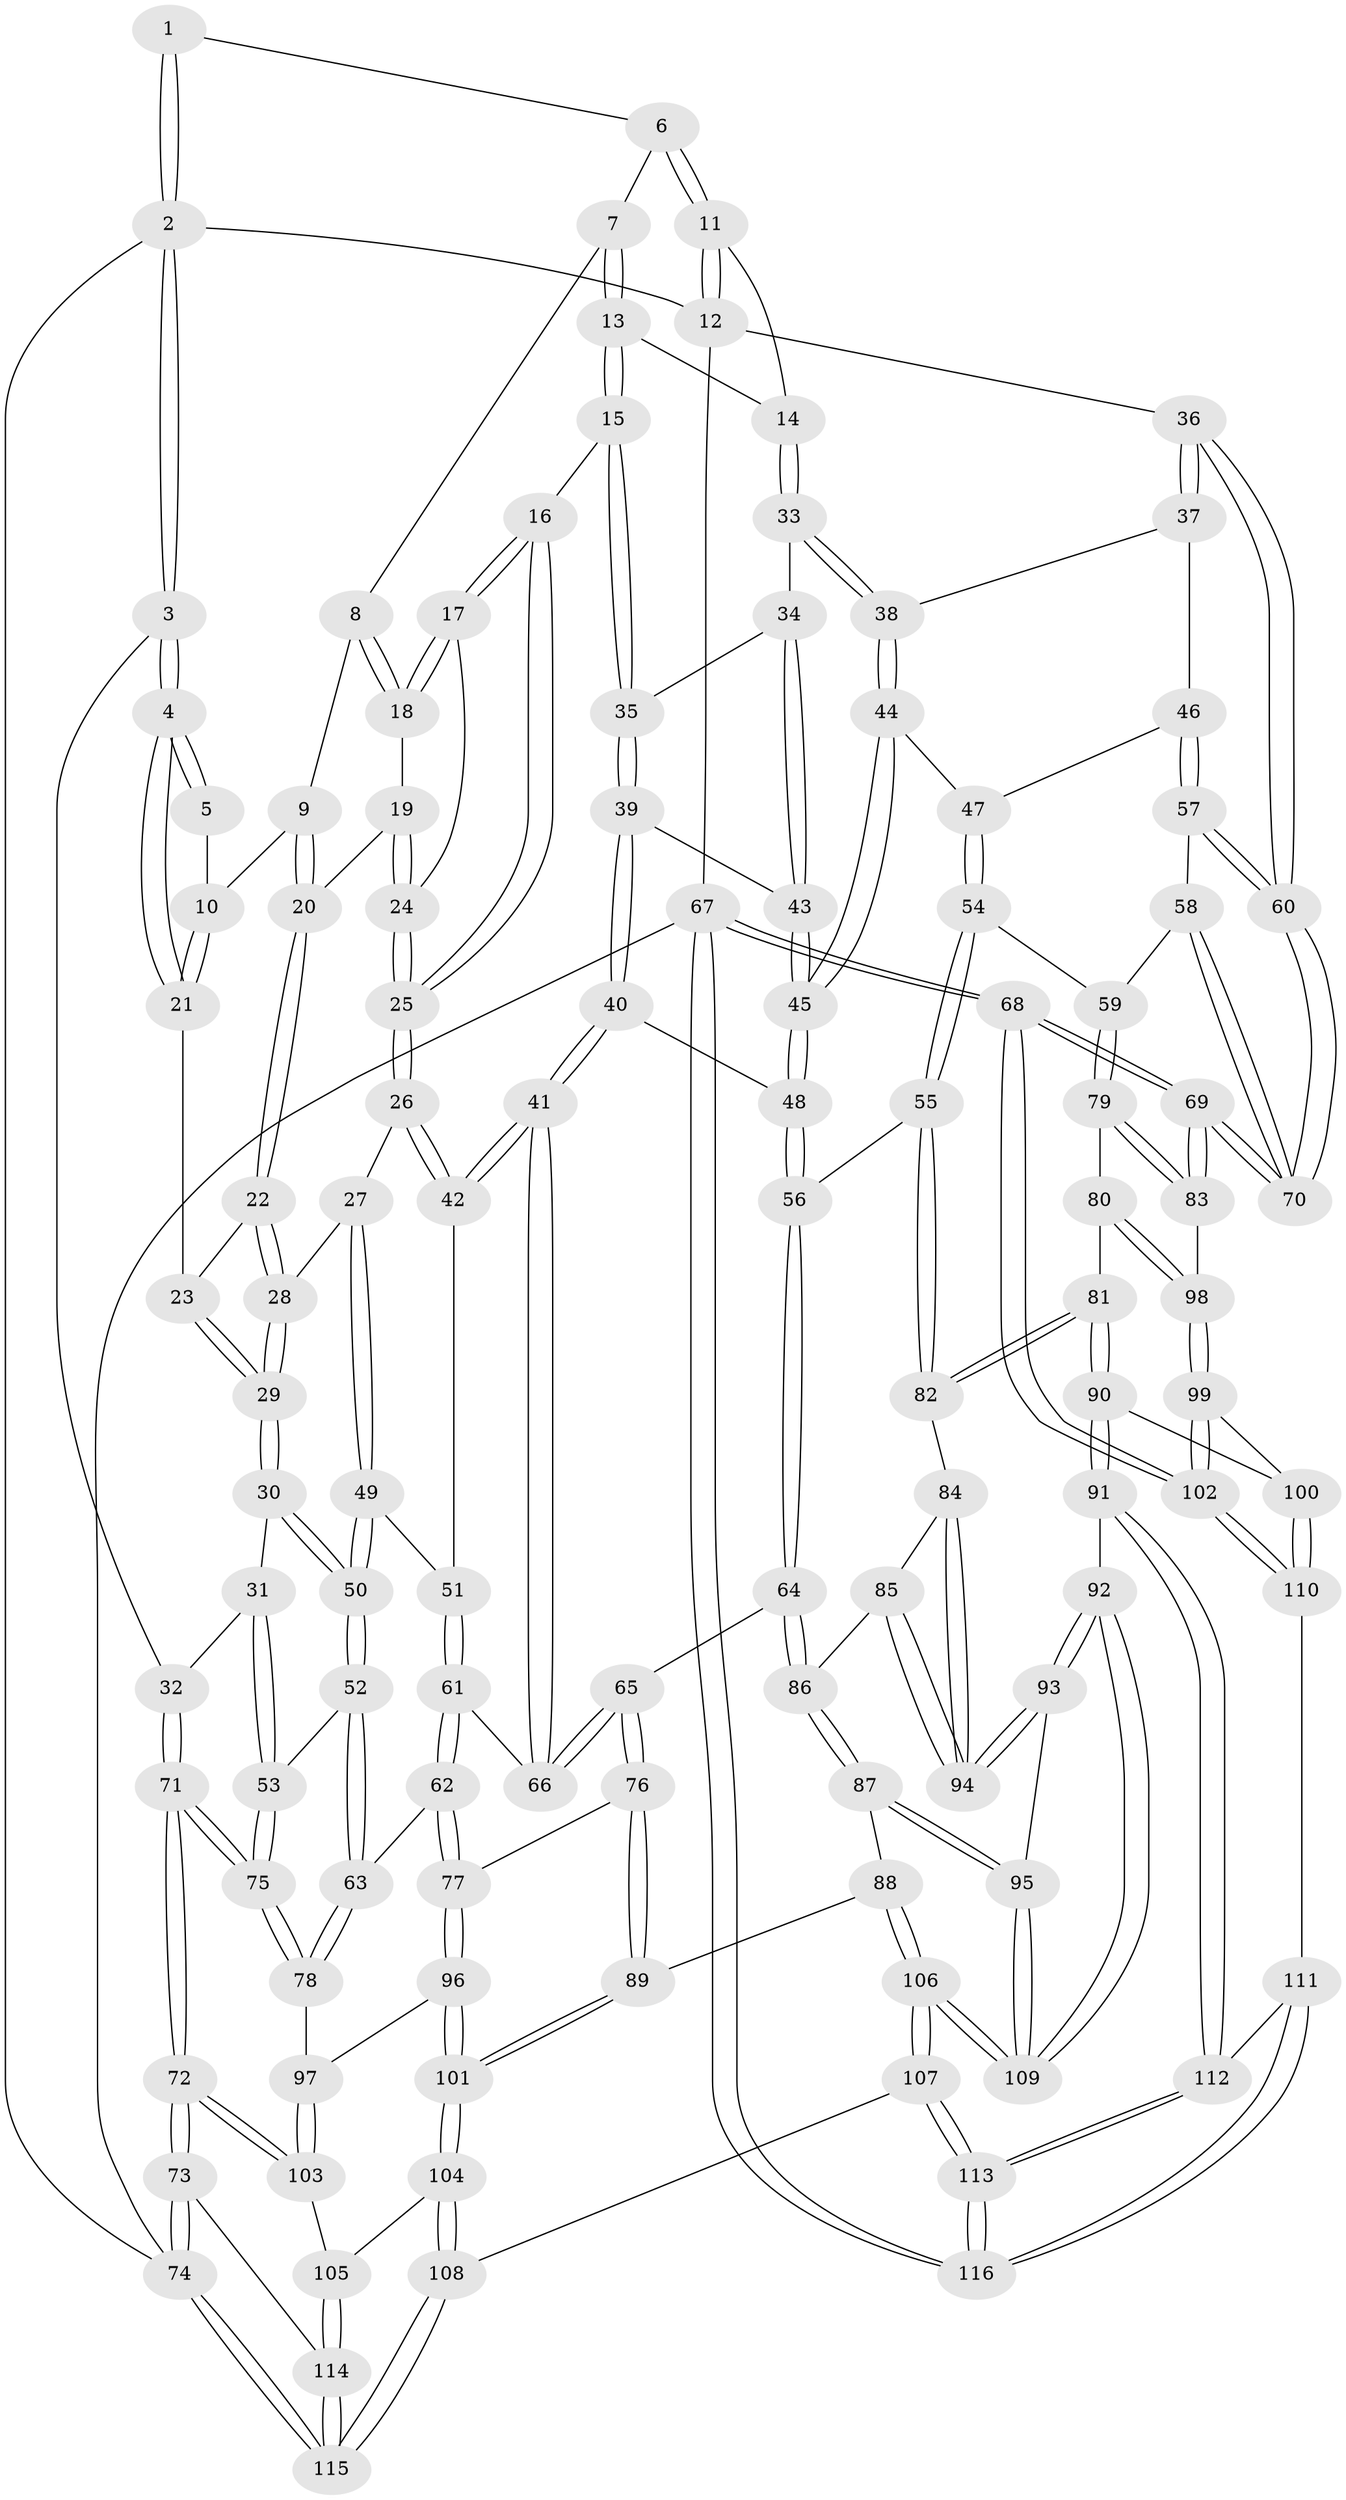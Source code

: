 // Generated by graph-tools (version 1.1) at 2025/27/03/09/25 03:27:06]
// undirected, 116 vertices, 287 edges
graph export_dot {
graph [start="1"]
  node [color=gray90,style=filled];
  1 [pos="+0.23462772211782013+0"];
  2 [pos="+0+0"];
  3 [pos="+0+0.13669187478271935"];
  4 [pos="+0.011868113000389981+0.09053242853122319"];
  5 [pos="+0.17835348776948198+0"];
  6 [pos="+0.37775892664403493+0"];
  7 [pos="+0.3780261500357126+0"];
  8 [pos="+0.36539063968630503+0"];
  9 [pos="+0.2401223511254863+0.0709769151404027"];
  10 [pos="+0.1541150707893683+0.06632197156287005"];
  11 [pos="+0.8022523848653258+0"];
  12 [pos="+1+0"];
  13 [pos="+0.4838915911324792+0.10417987812909726"];
  14 [pos="+0.7118834272746175+0.06881523023986524"];
  15 [pos="+0.4565910530588343+0.17848398072211213"];
  16 [pos="+0.40328662243078667+0.18974627870768068"];
  17 [pos="+0.36139846799899045+0.12872362839901696"];
  18 [pos="+0.3426270264693422+0.05330932583187467"];
  19 [pos="+0.26294470098197076+0.12171292302049408"];
  20 [pos="+0.2600787333308307+0.12174428598721303"];
  21 [pos="+0.14366617543048169+0.0824793036846064"];
  22 [pos="+0.21412695517621372+0.15913174094106286"];
  23 [pos="+0.16147451611527594+0.12128562017496647"];
  24 [pos="+0.28866171869875673+0.1397659719262973"];
  25 [pos="+0.3264323515175752+0.2691531132542179"];
  26 [pos="+0.32463671237505076+0.2718475613781015"];
  27 [pos="+0.2776938410607901+0.27350797656929465"];
  28 [pos="+0.2258315160262288+0.238963940096756"];
  29 [pos="+0.07031245150201423+0.2627844007477376"];
  30 [pos="+0.04777390599770032+0.2727337988064996"];
  31 [pos="+0+0.2498891917922076"];
  32 [pos="+0+0.16935539831656268"];
  33 [pos="+0.7143478159713903+0.12666203182623254"];
  34 [pos="+0.6776367687491586+0.1506382214148663"];
  35 [pos="+0.4851683700398249+0.20332831627673517"];
  36 [pos="+1+0"];
  37 [pos="+0.9276848424280071+0.21028915444685992"];
  38 [pos="+0.7408976191109822+0.17747030886249676"];
  39 [pos="+0.5219497805364394+0.2803821714803773"];
  40 [pos="+0.4912465649447018+0.3778369170993701"];
  41 [pos="+0.42371213585736156+0.41849062237586904"];
  42 [pos="+0.41608241921082983+0.41228272483677325"];
  43 [pos="+0.572895199678036+0.2711440688108446"];
  44 [pos="+0.7423640157933533+0.31460108022070293"];
  45 [pos="+0.7016991469425415+0.35603118699342867"];
  46 [pos="+0.9229140840836009+0.3555998842418547"];
  47 [pos="+0.87218907852499+0.3638111246149929"];
  48 [pos="+0.6697012644947029+0.4187546767002449"];
  49 [pos="+0.19159507711292992+0.40525885142605905"];
  50 [pos="+0.145423648363834+0.4085667743655958"];
  51 [pos="+0.22053093274340602+0.4274809087744949"];
  52 [pos="+0.11303801844282868+0.4611026607976421"];
  53 [pos="+0.06249264926231949+0.49400033066349475"];
  54 [pos="+0.8138828373776651+0.5149595347881095"];
  55 [pos="+0.7255247868601895+0.5420295114633192"];
  56 [pos="+0.6833080457060325+0.49628716635109327"];
  57 [pos="+0.9569510864422881+0.37443453217820294"];
  58 [pos="+0.9044637574530326+0.5381359776978093"];
  59 [pos="+0.900049158997305+0.5420478551243992"];
  60 [pos="+1+0.4163298465360386"];
  61 [pos="+0.24682292522037425+0.5007019346018046"];
  62 [pos="+0.25002189560435045+0.6035704807145766"];
  63 [pos="+0.23055336053814177+0.608271961814467"];
  64 [pos="+0.5005505615302762+0.5652771681041071"];
  65 [pos="+0.4335571677217333+0.5211898817879794"];
  66 [pos="+0.42357233628908536+0.42606755601710694"];
  67 [pos="+1+1"];
  68 [pos="+1+0.8594478020446077"];
  69 [pos="+1+0.6439024023740872"];
  70 [pos="+1+0.47692038200661463"];
  71 [pos="+0+0.6900292046683479"];
  72 [pos="+0+0.7574237439816297"];
  73 [pos="+0+0.8926583165159079"];
  74 [pos="+0+1"];
  75 [pos="+0+0.6557839738981446"];
  76 [pos="+0.31551423491307695+0.6194183827214496"];
  77 [pos="+0.3028865335478303+0.6168531577723294"];
  78 [pos="+0.1370271427571264+0.6673929785452946"];
  79 [pos="+0.9049542893961883+0.5601290088014078"];
  80 [pos="+0.8966348959235685+0.6531813738033572"];
  81 [pos="+0.8059989851962428+0.6433549872439235"];
  82 [pos="+0.725719277870718+0.5751240313686179"];
  83 [pos="+1+0.6437775737397416"];
  84 [pos="+0.7187813244814834+0.5877312558933816"];
  85 [pos="+0.5337930193577034+0.6328434697478076"];
  86 [pos="+0.5204990726105968+0.6279790754189071"];
  87 [pos="+0.4880545528251295+0.7153222050644585"];
  88 [pos="+0.40029954717379396+0.7588562588158632"];
  89 [pos="+0.36516131440130356+0.741256841068628"];
  90 [pos="+0.7931362950023515+0.7925495188788234"];
  91 [pos="+0.7816448797768014+0.7982448065569724"];
  92 [pos="+0.764090551018728+0.7927542398636557"];
  93 [pos="+0.6697129498618534+0.7166350366002057"];
  94 [pos="+0.6694548017243032+0.7131631547273986"];
  95 [pos="+0.5871324305605162+0.7859972935731754"];
  96 [pos="+0.22856534951658883+0.7701178500643668"];
  97 [pos="+0.17592222414769065+0.7416628036712958"];
  98 [pos="+0.9123330123338599+0.6752194826593311"];
  99 [pos="+0.8990148423289754+0.7408686430614356"];
  100 [pos="+0.8354425847058251+0.7866355799063501"];
  101 [pos="+0.27535913149898567+0.802595727826644"];
  102 [pos="+1+0.8541630587245106"];
  103 [pos="+0.1553646839580686+0.8146879379305093"];
  104 [pos="+0.26338788562220466+0.8455379784918304"];
  105 [pos="+0.16744145557627924+0.8626004879705446"];
  106 [pos="+0.5048705166560052+1"];
  107 [pos="+0.4998605081574651+1"];
  108 [pos="+0.40047934229048116+1"];
  109 [pos="+0.5638669087875086+0.939099554708312"];
  110 [pos="+0.9419643536052713+0.8989462114388976"];
  111 [pos="+0.9038128209888228+0.9390070880816768"];
  112 [pos="+0.7862981503506677+0.926753820366515"];
  113 [pos="+0.5867494148621374+1"];
  114 [pos="+0.13233924222006482+0.9119574461117483"];
  115 [pos="+0.36097691141521254+1"];
  116 [pos="+0.9607554398094925+1"];
  1 -- 2;
  1 -- 2;
  1 -- 6;
  2 -- 3;
  2 -- 3;
  2 -- 12;
  2 -- 74;
  3 -- 4;
  3 -- 4;
  3 -- 32;
  4 -- 5;
  4 -- 5;
  4 -- 21;
  4 -- 21;
  5 -- 10;
  6 -- 7;
  6 -- 11;
  6 -- 11;
  7 -- 8;
  7 -- 13;
  7 -- 13;
  8 -- 9;
  8 -- 18;
  8 -- 18;
  9 -- 10;
  9 -- 20;
  9 -- 20;
  10 -- 21;
  10 -- 21;
  11 -- 12;
  11 -- 12;
  11 -- 14;
  12 -- 36;
  12 -- 67;
  13 -- 14;
  13 -- 15;
  13 -- 15;
  14 -- 33;
  14 -- 33;
  15 -- 16;
  15 -- 35;
  15 -- 35;
  16 -- 17;
  16 -- 17;
  16 -- 25;
  16 -- 25;
  17 -- 18;
  17 -- 18;
  17 -- 24;
  18 -- 19;
  19 -- 20;
  19 -- 24;
  19 -- 24;
  20 -- 22;
  20 -- 22;
  21 -- 23;
  22 -- 23;
  22 -- 28;
  22 -- 28;
  23 -- 29;
  23 -- 29;
  24 -- 25;
  24 -- 25;
  25 -- 26;
  25 -- 26;
  26 -- 27;
  26 -- 42;
  26 -- 42;
  27 -- 28;
  27 -- 49;
  27 -- 49;
  28 -- 29;
  28 -- 29;
  29 -- 30;
  29 -- 30;
  30 -- 31;
  30 -- 50;
  30 -- 50;
  31 -- 32;
  31 -- 53;
  31 -- 53;
  32 -- 71;
  32 -- 71;
  33 -- 34;
  33 -- 38;
  33 -- 38;
  34 -- 35;
  34 -- 43;
  34 -- 43;
  35 -- 39;
  35 -- 39;
  36 -- 37;
  36 -- 37;
  36 -- 60;
  36 -- 60;
  37 -- 38;
  37 -- 46;
  38 -- 44;
  38 -- 44;
  39 -- 40;
  39 -- 40;
  39 -- 43;
  40 -- 41;
  40 -- 41;
  40 -- 48;
  41 -- 42;
  41 -- 42;
  41 -- 66;
  41 -- 66;
  42 -- 51;
  43 -- 45;
  43 -- 45;
  44 -- 45;
  44 -- 45;
  44 -- 47;
  45 -- 48;
  45 -- 48;
  46 -- 47;
  46 -- 57;
  46 -- 57;
  47 -- 54;
  47 -- 54;
  48 -- 56;
  48 -- 56;
  49 -- 50;
  49 -- 50;
  49 -- 51;
  50 -- 52;
  50 -- 52;
  51 -- 61;
  51 -- 61;
  52 -- 53;
  52 -- 63;
  52 -- 63;
  53 -- 75;
  53 -- 75;
  54 -- 55;
  54 -- 55;
  54 -- 59;
  55 -- 56;
  55 -- 82;
  55 -- 82;
  56 -- 64;
  56 -- 64;
  57 -- 58;
  57 -- 60;
  57 -- 60;
  58 -- 59;
  58 -- 70;
  58 -- 70;
  59 -- 79;
  59 -- 79;
  60 -- 70;
  60 -- 70;
  61 -- 62;
  61 -- 62;
  61 -- 66;
  62 -- 63;
  62 -- 77;
  62 -- 77;
  63 -- 78;
  63 -- 78;
  64 -- 65;
  64 -- 86;
  64 -- 86;
  65 -- 66;
  65 -- 66;
  65 -- 76;
  65 -- 76;
  67 -- 68;
  67 -- 68;
  67 -- 116;
  67 -- 116;
  67 -- 74;
  68 -- 69;
  68 -- 69;
  68 -- 102;
  68 -- 102;
  69 -- 70;
  69 -- 70;
  69 -- 83;
  69 -- 83;
  71 -- 72;
  71 -- 72;
  71 -- 75;
  71 -- 75;
  72 -- 73;
  72 -- 73;
  72 -- 103;
  72 -- 103;
  73 -- 74;
  73 -- 74;
  73 -- 114;
  74 -- 115;
  74 -- 115;
  75 -- 78;
  75 -- 78;
  76 -- 77;
  76 -- 89;
  76 -- 89;
  77 -- 96;
  77 -- 96;
  78 -- 97;
  79 -- 80;
  79 -- 83;
  79 -- 83;
  80 -- 81;
  80 -- 98;
  80 -- 98;
  81 -- 82;
  81 -- 82;
  81 -- 90;
  81 -- 90;
  82 -- 84;
  83 -- 98;
  84 -- 85;
  84 -- 94;
  84 -- 94;
  85 -- 86;
  85 -- 94;
  85 -- 94;
  86 -- 87;
  86 -- 87;
  87 -- 88;
  87 -- 95;
  87 -- 95;
  88 -- 89;
  88 -- 106;
  88 -- 106;
  89 -- 101;
  89 -- 101;
  90 -- 91;
  90 -- 91;
  90 -- 100;
  91 -- 92;
  91 -- 112;
  91 -- 112;
  92 -- 93;
  92 -- 93;
  92 -- 109;
  92 -- 109;
  93 -- 94;
  93 -- 94;
  93 -- 95;
  95 -- 109;
  95 -- 109;
  96 -- 97;
  96 -- 101;
  96 -- 101;
  97 -- 103;
  97 -- 103;
  98 -- 99;
  98 -- 99;
  99 -- 100;
  99 -- 102;
  99 -- 102;
  100 -- 110;
  100 -- 110;
  101 -- 104;
  101 -- 104;
  102 -- 110;
  102 -- 110;
  103 -- 105;
  104 -- 105;
  104 -- 108;
  104 -- 108;
  105 -- 114;
  105 -- 114;
  106 -- 107;
  106 -- 107;
  106 -- 109;
  106 -- 109;
  107 -- 108;
  107 -- 113;
  107 -- 113;
  108 -- 115;
  108 -- 115;
  110 -- 111;
  111 -- 112;
  111 -- 116;
  111 -- 116;
  112 -- 113;
  112 -- 113;
  113 -- 116;
  113 -- 116;
  114 -- 115;
  114 -- 115;
}
